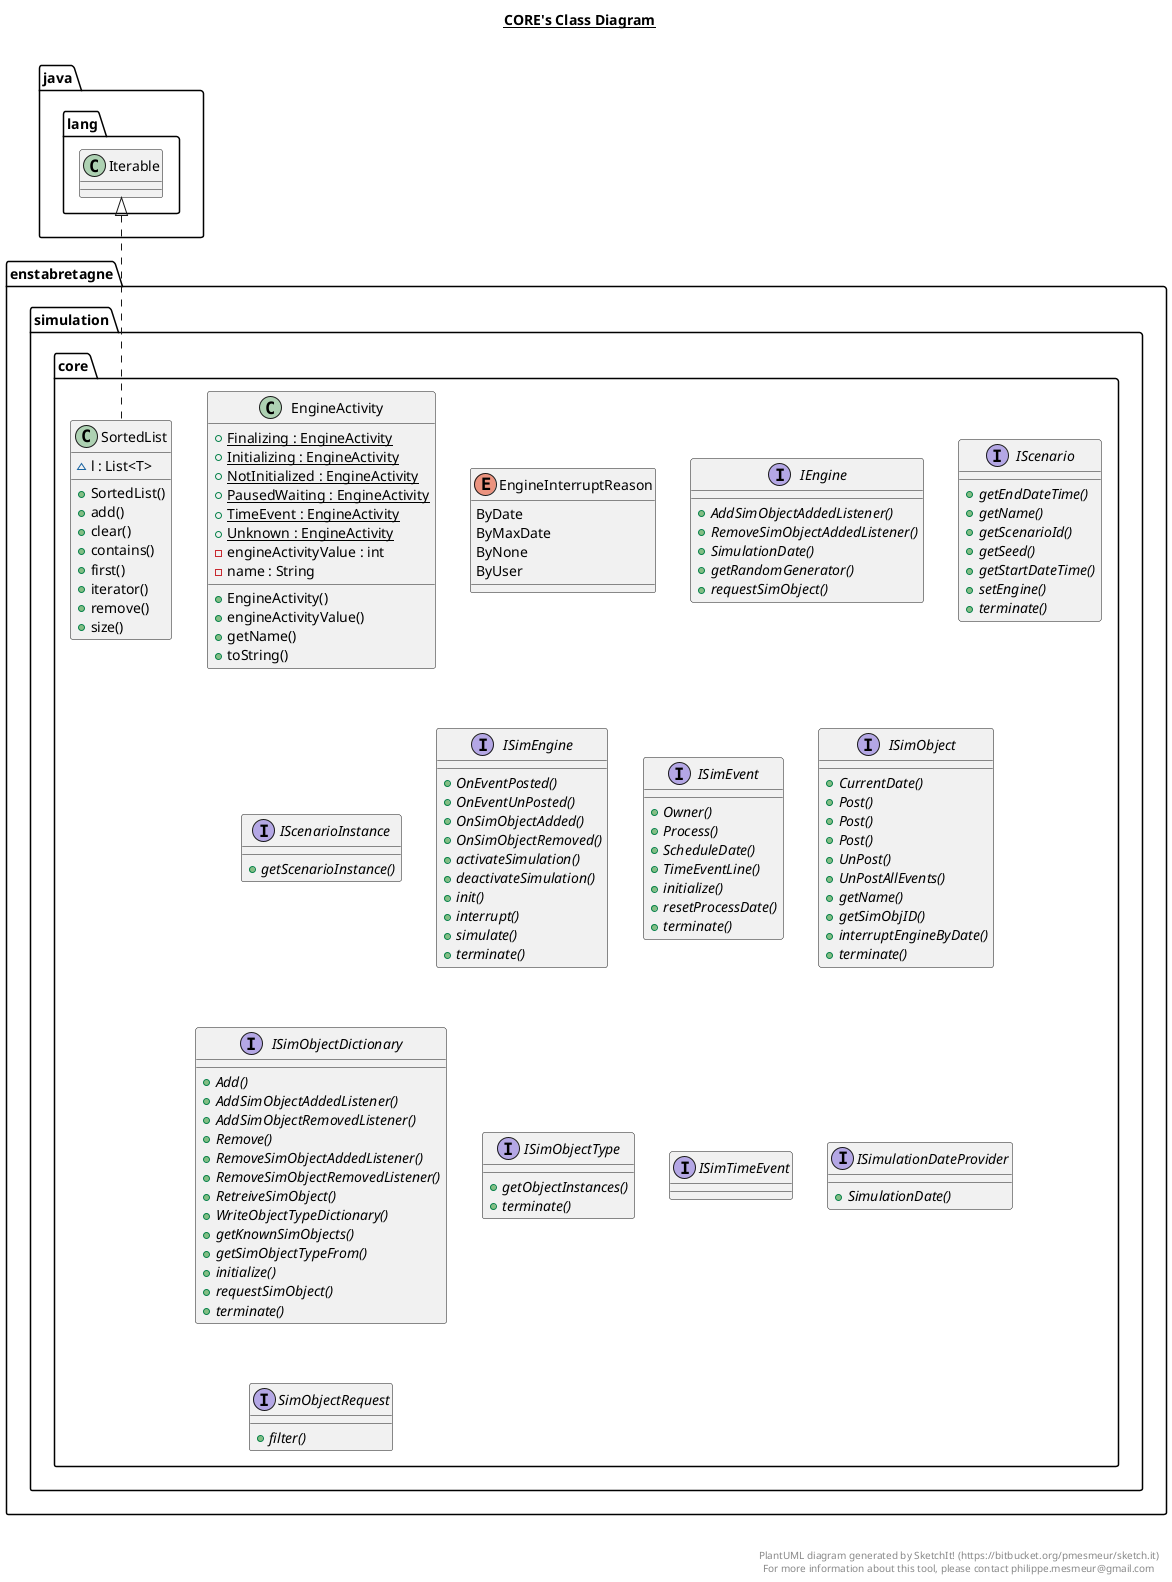 @startuml

title __CORE's Class Diagram__\n

  namespace enstabretagne.simulation.core {
    class enstabretagne.simulation.core.EngineActivity {
        {static} + Finalizing : EngineActivity
        {static} + Initializing : EngineActivity
        {static} + NotInitialized : EngineActivity
        {static} + PausedWaiting : EngineActivity
        {static} + TimeEvent : EngineActivity
        {static} + Unknown : EngineActivity
        - engineActivityValue : int
        - name : String
        + EngineActivity()
        + engineActivityValue()
        + getName()
        + toString()
    }
  }
  

  namespace enstabretagne.simulation.core {
    enum EngineInterruptReason {
      ByDate
      ByMaxDate
      ByNone
      ByUser
    }
  }
  

  namespace enstabretagne.simulation.core {
    interface enstabretagne.simulation.core.IEngine {
        {abstract} + AddSimObjectAddedListener()
        {abstract} + RemoveSimObjectAddedListener()
        {abstract} + SimulationDate()
        {abstract} + getRandomGenerator()
        {abstract} + requestSimObject()
    }
  }
  

  namespace enstabretagne.simulation.core {
    interface enstabretagne.simulation.core.IScenario {
        {abstract} + getEndDateTime()
        {abstract} + getName()
        {abstract} + getScenarioId()
        {abstract} + getSeed()
        {abstract} + getStartDateTime()
        {abstract} + setEngine()
        {abstract} + terminate()
    }
  }
  

  namespace enstabretagne.simulation.core {
    interface enstabretagne.simulation.core.IScenarioInstance {
        {abstract} + getScenarioInstance()
    }
  }
  

  namespace enstabretagne.simulation.core {
    interface enstabretagne.simulation.core.ISimEngine {
        {abstract} + OnEventPosted()
        {abstract} + OnEventUnPosted()
        {abstract} + OnSimObjectAdded()
        {abstract} + OnSimObjectRemoved()
        {abstract} + activateSimulation()
        {abstract} + deactivateSimulation()
        {abstract} + init()
        {abstract} + interrupt()
        {abstract} + simulate()
        {abstract} + terminate()
    }
  }
  

  namespace enstabretagne.simulation.core {
    interface enstabretagne.simulation.core.ISimEvent {
        {abstract} + Owner()
        {abstract} + Process()
        {abstract} + ScheduleDate()
        {abstract} + TimeEventLine()
        {abstract} + initialize()
        {abstract} + resetProcessDate()
        {abstract} + terminate()
    }
  }
  

  namespace enstabretagne.simulation.core {
    interface enstabretagne.simulation.core.ISimObject {
        {abstract} + CurrentDate()
        {abstract} + Post()
        {abstract} + Post()
        {abstract} + Post()
        {abstract} + UnPost()
        {abstract} + UnPostAllEvents()
        {abstract} + getName()
        {abstract} + getSimObjID()
        {abstract} + interruptEngineByDate()
        {abstract} + terminate()
    }
  }
  

  namespace enstabretagne.simulation.core {
    interface enstabretagne.simulation.core.ISimObjectDictionary {
        {abstract} + Add()
        {abstract} + AddSimObjectAddedListener()
        {abstract} + AddSimObjectRemovedListener()
        {abstract} + Remove()
        {abstract} + RemoveSimObjectAddedListener()
        {abstract} + RemoveSimObjectRemovedListener()
        {abstract} + RetreiveSimObject()
        {abstract} + WriteObjectTypeDictionary()
        {abstract} + getKnownSimObjects()
        {abstract} + getSimObjectTypeFrom()
        {abstract} + initialize()
        {abstract} + requestSimObject()
        {abstract} + terminate()
    }
  }
  

  namespace enstabretagne.simulation.core {
    interface enstabretagne.simulation.core.ISimObjectType {
        {abstract} + getObjectInstances()
        {abstract} + terminate()
    }
  }
  

  namespace enstabretagne.simulation.core {
    interface enstabretagne.simulation.core.ISimTimeEvent {
    }
  }
  

  namespace enstabretagne.simulation.core {
    interface enstabretagne.simulation.core.ISimulationDateProvider {
        {abstract} + SimulationDate()
    }
  }
  

  namespace enstabretagne.simulation.core {
    interface enstabretagne.simulation.core.SimObjectRequest {
        {abstract} + filter()
    }
  }
  

  namespace enstabretagne.simulation.core {
    class enstabretagne.simulation.core.SortedList {
        ~ l : List<T>
        + SortedList()
        + add()
        + clear()
        + contains()
        + first()
        + iterator()
        + remove()
        + size()
    }
  }
  

  enstabretagne.simulation.core.SortedList .up.|> java.lang.Iterable


right footer


PlantUML diagram generated by SketchIt! (https://bitbucket.org/pmesmeur/sketch.it)
For more information about this tool, please contact philippe.mesmeur@gmail.com
endfooter

@enduml

